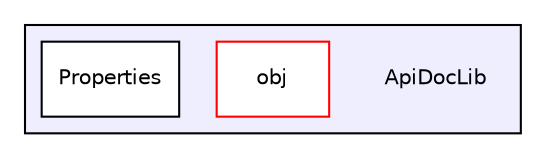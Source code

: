 digraph "ApiDocLib" {
  compound=true
  node [ fontsize="10", fontname="Helvetica"];
  edge [ labelfontsize="10", labelfontname="Helvetica"];
  subgraph clusterdir_04a3a2964b5202c6c6124a6d20f634b1 {
    graph [ bgcolor="#eeeeff", pencolor="black", label="" URL="dir_04a3a2964b5202c6c6124a6d20f634b1.html"];
    dir_04a3a2964b5202c6c6124a6d20f634b1 [shape=plaintext label="ApiDocLib"];
    dir_0aaf01deeceaed44222e9ea5e9a0bb93 [shape=box label="obj" color="red" fillcolor="white" style="filled" URL="dir_0aaf01deeceaed44222e9ea5e9a0bb93.html"];
    dir_685b153b9a39cbca4bec69e92e5f9b07 [shape=box label="Properties" color="black" fillcolor="white" style="filled" URL="dir_685b153b9a39cbca4bec69e92e5f9b07.html"];
  }
}
